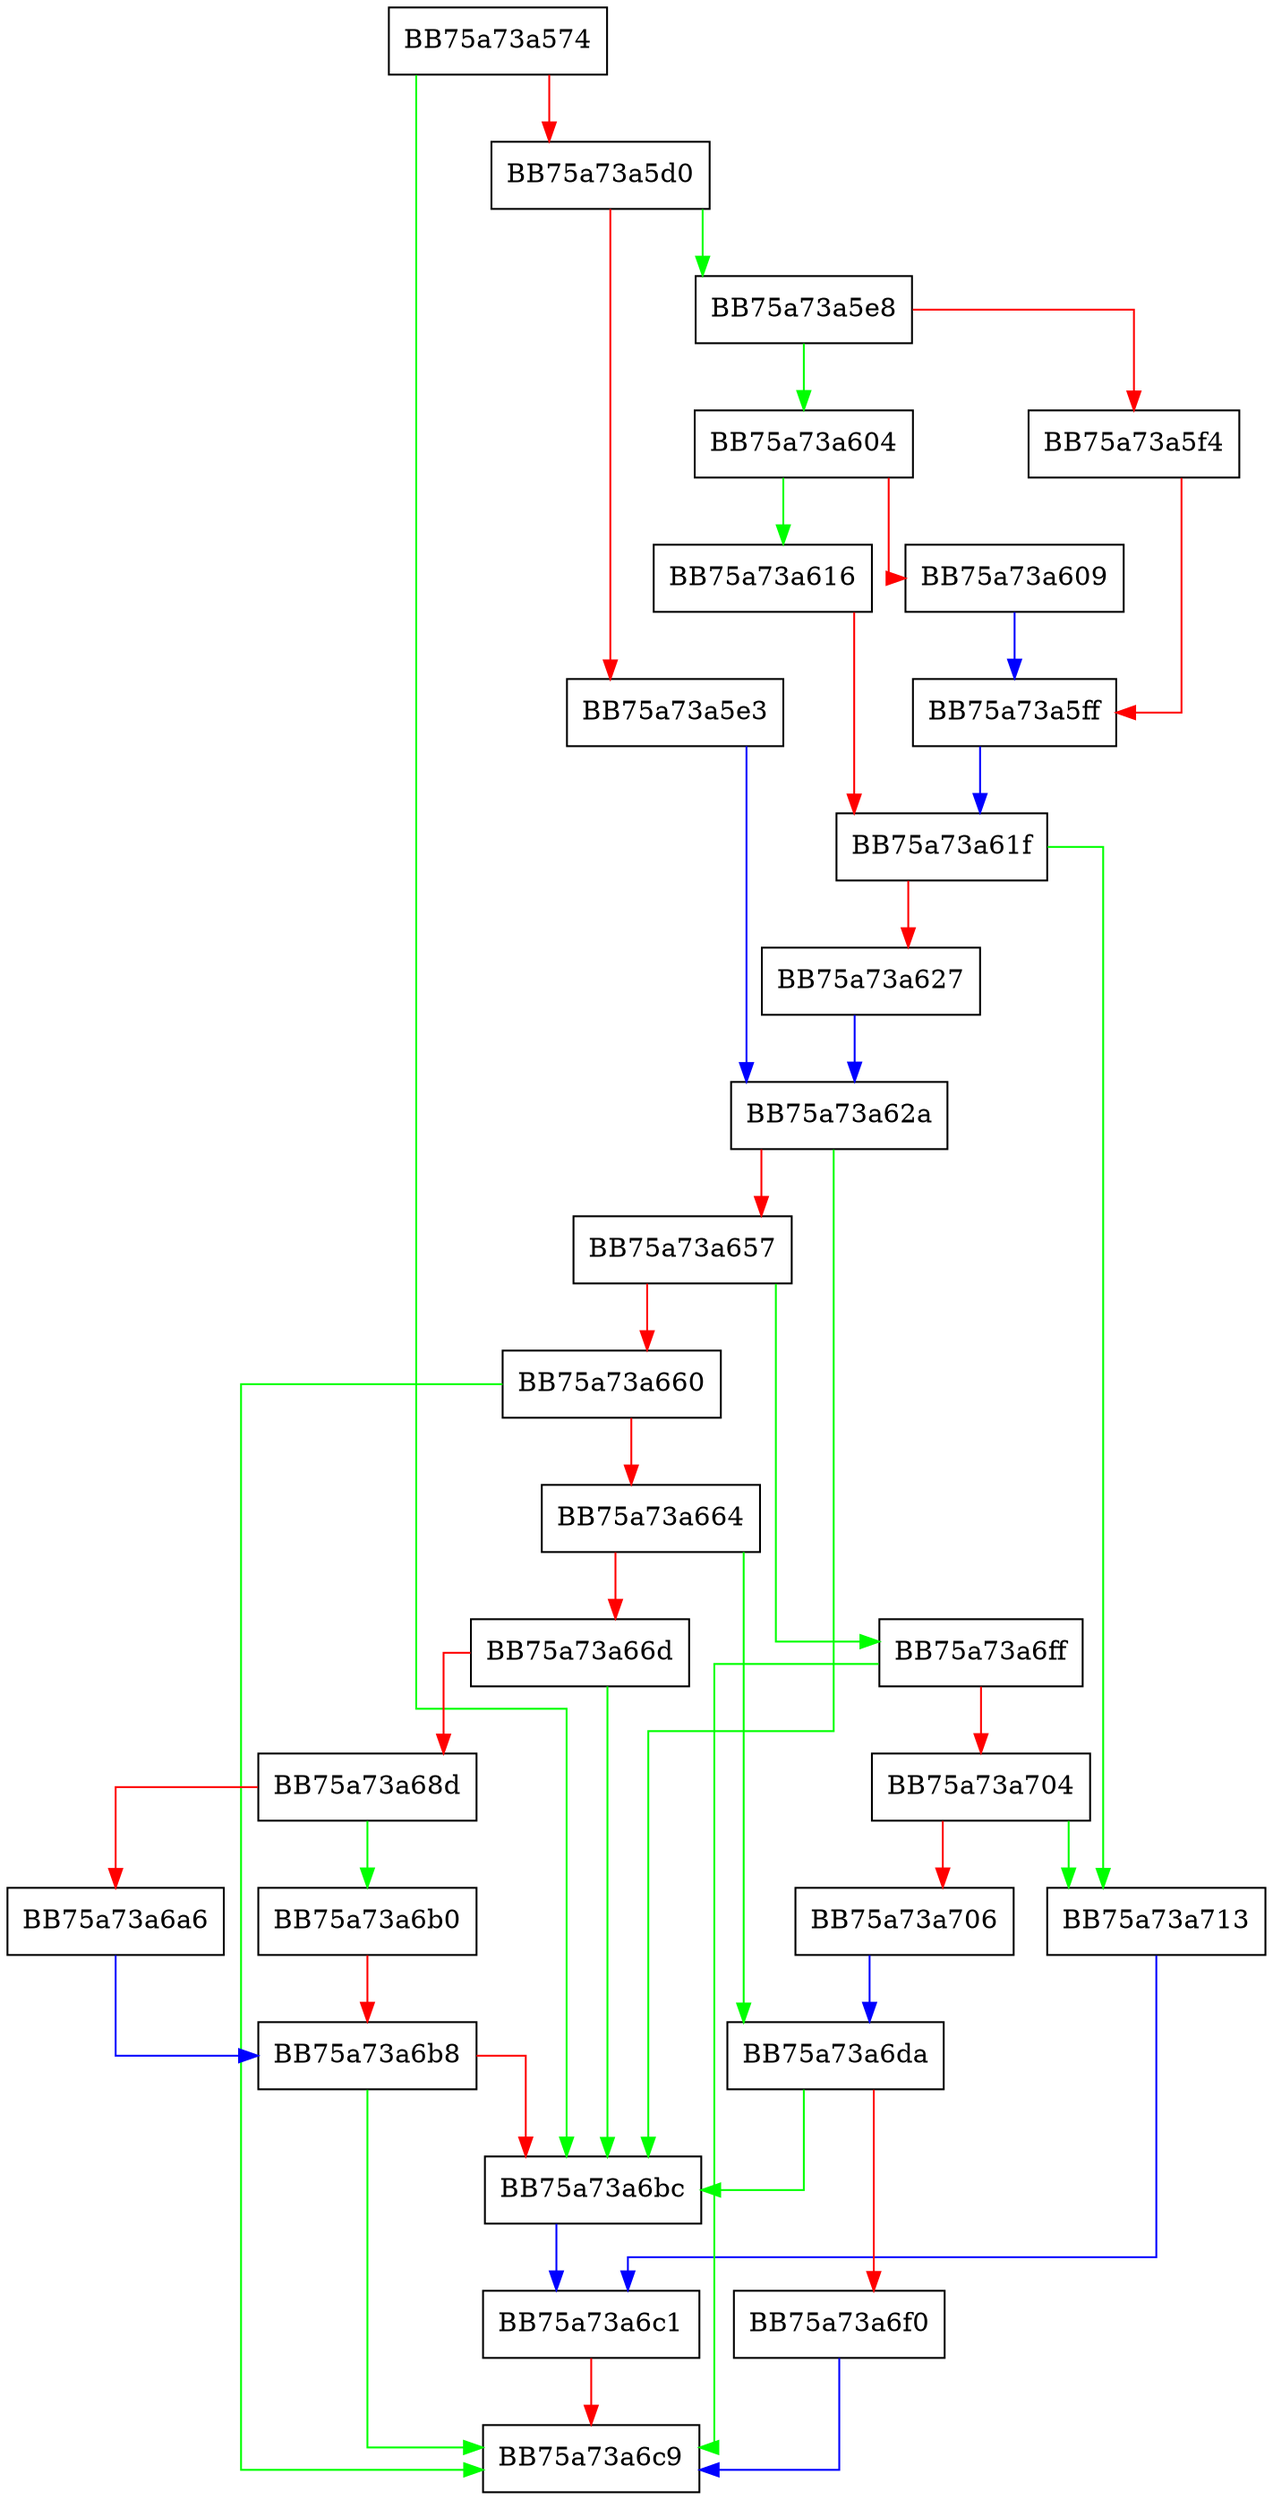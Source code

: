digraph msil_esc_initobj_worker {
  node [shape="box"];
  graph [splines=ortho];
  BB75a73a574 -> BB75a73a6bc [color="green"];
  BB75a73a574 -> BB75a73a5d0 [color="red"];
  BB75a73a5d0 -> BB75a73a5e8 [color="green"];
  BB75a73a5d0 -> BB75a73a5e3 [color="red"];
  BB75a73a5e3 -> BB75a73a62a [color="blue"];
  BB75a73a5e8 -> BB75a73a604 [color="green"];
  BB75a73a5e8 -> BB75a73a5f4 [color="red"];
  BB75a73a5f4 -> BB75a73a5ff [color="red"];
  BB75a73a5ff -> BB75a73a61f [color="blue"];
  BB75a73a604 -> BB75a73a616 [color="green"];
  BB75a73a604 -> BB75a73a609 [color="red"];
  BB75a73a609 -> BB75a73a5ff [color="blue"];
  BB75a73a616 -> BB75a73a61f [color="red"];
  BB75a73a61f -> BB75a73a713 [color="green"];
  BB75a73a61f -> BB75a73a627 [color="red"];
  BB75a73a627 -> BB75a73a62a [color="blue"];
  BB75a73a62a -> BB75a73a6bc [color="green"];
  BB75a73a62a -> BB75a73a657 [color="red"];
  BB75a73a657 -> BB75a73a6ff [color="green"];
  BB75a73a657 -> BB75a73a660 [color="red"];
  BB75a73a660 -> BB75a73a6c9 [color="green"];
  BB75a73a660 -> BB75a73a664 [color="red"];
  BB75a73a664 -> BB75a73a6da [color="green"];
  BB75a73a664 -> BB75a73a66d [color="red"];
  BB75a73a66d -> BB75a73a6bc [color="green"];
  BB75a73a66d -> BB75a73a68d [color="red"];
  BB75a73a68d -> BB75a73a6b0 [color="green"];
  BB75a73a68d -> BB75a73a6a6 [color="red"];
  BB75a73a6a6 -> BB75a73a6b8 [color="blue"];
  BB75a73a6b0 -> BB75a73a6b8 [color="red"];
  BB75a73a6b8 -> BB75a73a6c9 [color="green"];
  BB75a73a6b8 -> BB75a73a6bc [color="red"];
  BB75a73a6bc -> BB75a73a6c1 [color="blue"];
  BB75a73a6c1 -> BB75a73a6c9 [color="red"];
  BB75a73a6da -> BB75a73a6bc [color="green"];
  BB75a73a6da -> BB75a73a6f0 [color="red"];
  BB75a73a6f0 -> BB75a73a6c9 [color="blue"];
  BB75a73a6ff -> BB75a73a6c9 [color="green"];
  BB75a73a6ff -> BB75a73a704 [color="red"];
  BB75a73a704 -> BB75a73a713 [color="green"];
  BB75a73a704 -> BB75a73a706 [color="red"];
  BB75a73a706 -> BB75a73a6da [color="blue"];
  BB75a73a713 -> BB75a73a6c1 [color="blue"];
}